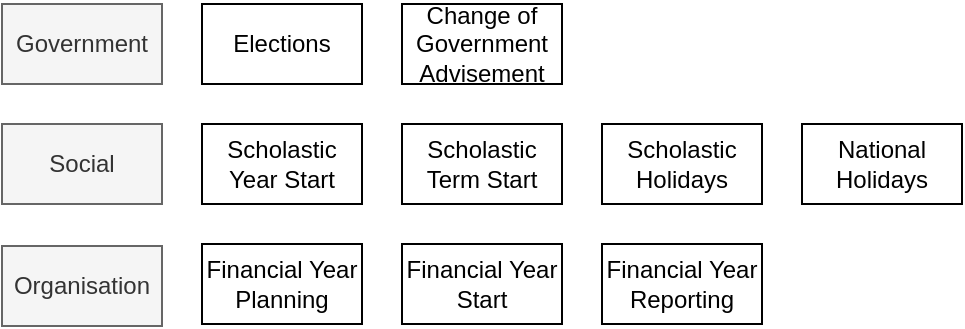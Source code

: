 <mxfile version="17.5.0" type="google"><diagram id="Q0kQhw0OXXjYegHzItWN" name="Analysis/Scheduling"><mxGraphModel grid="1" page="1" gridSize="10" guides="1" tooltips="1" connect="1" arrows="1" fold="1" pageScale="1" pageWidth="827" pageHeight="1169" math="0" shadow="0"><root><mxCell id="0"/><mxCell id="1" parent="0"/><mxCell id="iKRMloFln9l17ySex9Sa-1" value="Scholastic Year Start" style="rounded=0;whiteSpace=wrap;html=1;" vertex="1" parent="1"><mxGeometry x="120" y="160" width="80" height="40" as="geometry"/></mxCell><mxCell id="iKRMloFln9l17ySex9Sa-2" value="Scholastic Term Start" style="rounded=0;whiteSpace=wrap;html=1;" vertex="1" parent="1"><mxGeometry x="220" y="160" width="80" height="40" as="geometry"/></mxCell><mxCell id="iKRMloFln9l17ySex9Sa-3" value="Scholastic Holidays" style="rounded=0;whiteSpace=wrap;html=1;" vertex="1" parent="1"><mxGeometry x="320" y="160" width="80" height="40" as="geometry"/></mxCell><mxCell id="iKRMloFln9l17ySex9Sa-4" value="Elections" style="rounded=0;whiteSpace=wrap;html=1;" vertex="1" parent="1"><mxGeometry x="120" y="100" width="80" height="40" as="geometry"/></mxCell><mxCell id="iKRMloFln9l17ySex9Sa-5" value="Financial Year&lt;br&gt;Planning" style="rounded=0;whiteSpace=wrap;html=1;" vertex="1" parent="1"><mxGeometry x="120" y="220" width="80" height="40" as="geometry"/></mxCell><mxCell id="iKRMloFln9l17ySex9Sa-6" value="Financial Year&lt;br&gt;Start" style="rounded=0;whiteSpace=wrap;html=1;" vertex="1" parent="1"><mxGeometry x="220" y="220" width="80" height="40" as="geometry"/></mxCell><mxCell id="iKRMloFln9l17ySex9Sa-7" value="Financial Year&lt;br&gt;Reporting" style="rounded=0;whiteSpace=wrap;html=1;" vertex="1" parent="1"><mxGeometry x="320" y="220" width="80" height="40" as="geometry"/></mxCell><mxCell id="iKRMloFln9l17ySex9Sa-8" value="Change of Government&lt;br&gt;Advisement" style="rounded=0;whiteSpace=wrap;html=1;" vertex="1" parent="1"><mxGeometry x="220" y="100" width="80" height="40" as="geometry"/></mxCell><mxCell id="iKRMloFln9l17ySex9Sa-9" value="Government" style="rounded=0;whiteSpace=wrap;html=1;fillColor=#f5f5f5;fontColor=#333333;strokeColor=#666666;" vertex="1" parent="1"><mxGeometry x="20" y="100" width="80" height="40" as="geometry"/></mxCell><mxCell id="iKRMloFln9l17ySex9Sa-10" value="Social" style="rounded=0;whiteSpace=wrap;html=1;fillColor=#f5f5f5;fontColor=#333333;strokeColor=#666666;" vertex="1" parent="1"><mxGeometry x="20" y="160" width="80" height="40" as="geometry"/></mxCell><mxCell id="iKRMloFln9l17ySex9Sa-11" value="National Holidays" style="rounded=0;whiteSpace=wrap;html=1;" vertex="1" parent="1"><mxGeometry x="420" y="160" width="80" height="40" as="geometry"/></mxCell><mxCell id="iKRMloFln9l17ySex9Sa-12" value="Organisation" style="rounded=0;whiteSpace=wrap;html=1;fillColor=#f5f5f5;fontColor=#333333;strokeColor=#666666;" vertex="1" parent="1"><mxGeometry x="20" y="221" width="80" height="40" as="geometry"/></mxCell></root></mxGraphModel></diagram></mxfile>